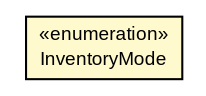 #!/usr/local/bin/dot
#
# Class diagram 
# Generated by UMLGraph version R5_7_2-3-gee82a7 (http://www.umlgraph.org/)
#

digraph G {
	edge [fontname="arial",fontsize=10,labelfontname="arial",labelfontsize=10];
	node [fontname="arial",fontsize=10,shape=plaintext];
	nodesep=0.25;
	ranksep=0.5;
	// com.st.st25sdk.RFReaderInterface.InventoryMode
	c23930 [label=<<table title="com.st.st25sdk.RFReaderInterface.InventoryMode" border="0" cellborder="1" cellspacing="0" cellpadding="2" port="p" bgcolor="lemonChiffon" href="./RFReaderInterface.InventoryMode.html">
		<tr><td><table border="0" cellspacing="0" cellpadding="1">
<tr><td align="center" balign="center"> &#171;enumeration&#187; </td></tr>
<tr><td align="center" balign="center"> InventoryMode </td></tr>
		</table></td></tr>
		</table>>, URL="./RFReaderInterface.InventoryMode.html", fontname="arial", fontcolor="black", fontsize=9.0];
}

